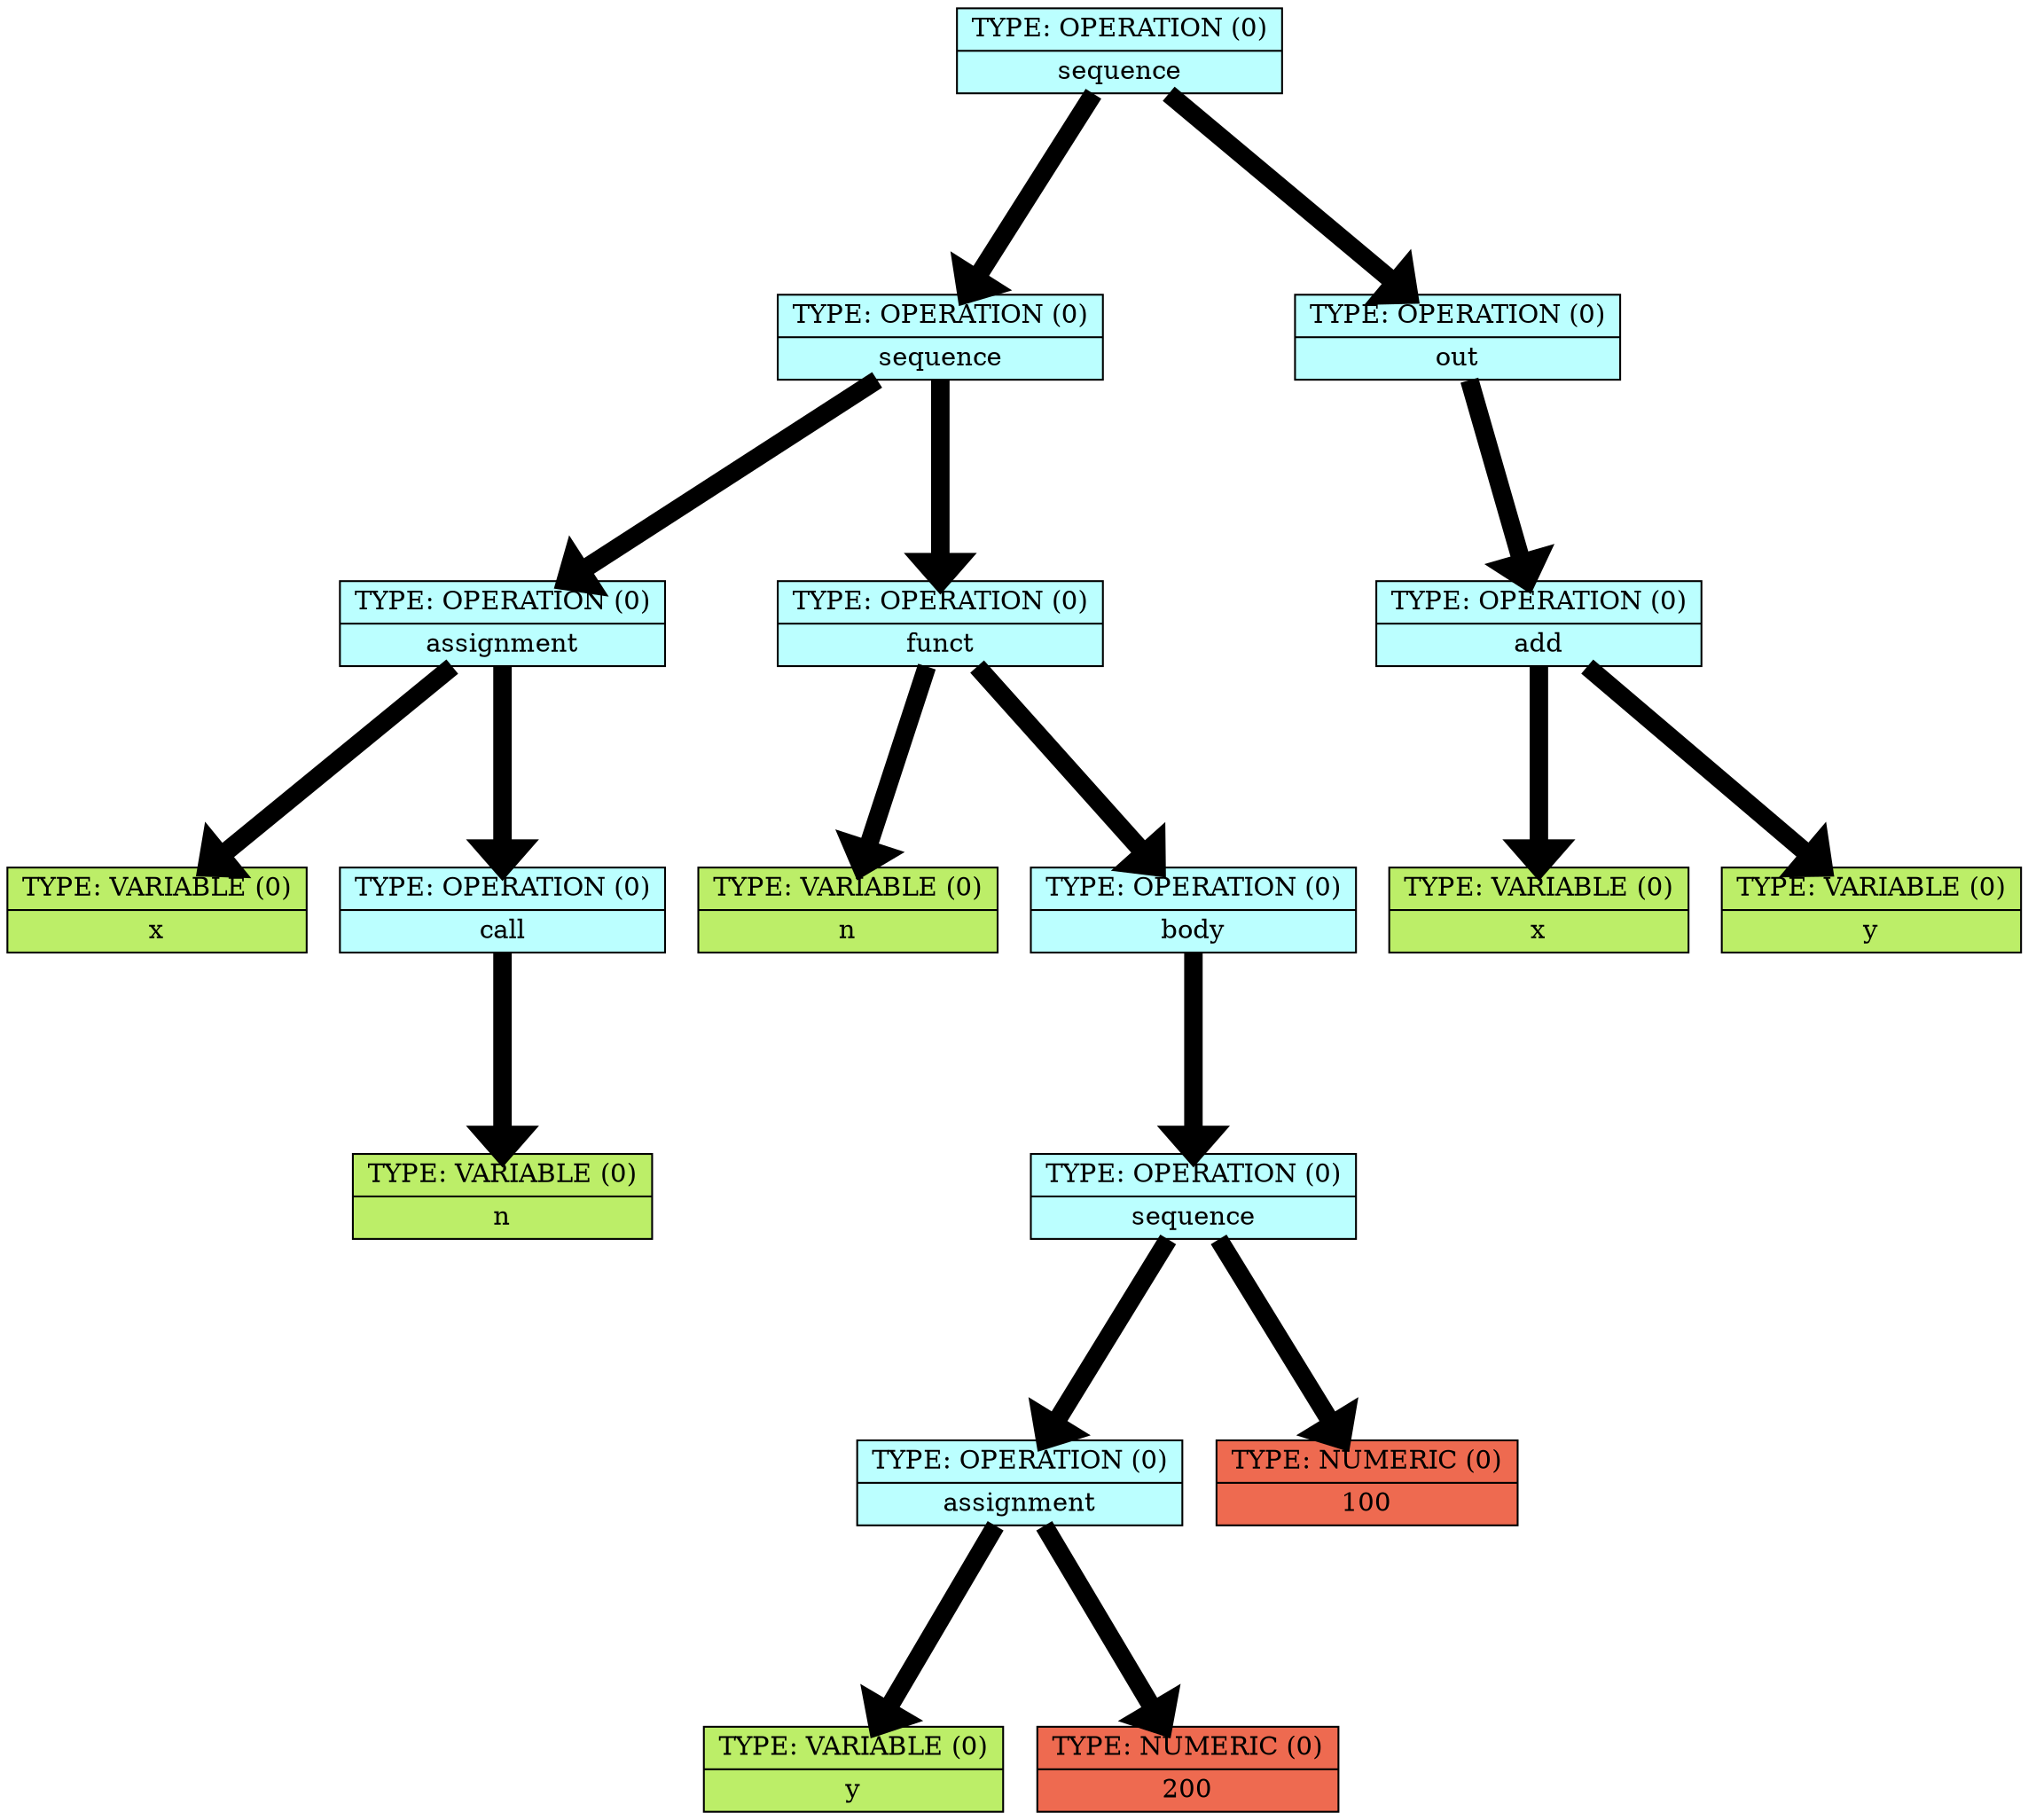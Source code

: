 digraph structs {    
rankdir = TB;        
graph [dpi = 200];   
ranksep = 1.5;       
edge[penwidth = 10]; 
cell0 [style = filled, color = black, shape=record, 
fillcolor = paleturquoise1, label = " { <ptr> TYPE: OPERATION (0) | sequence} " ];                         
cell1 [style = filled, color = black, shape=record, 
fillcolor = paleturquoise1, label = " { <ptr> TYPE: OPERATION (0) | sequence} " ];                         
cell2 [style = filled, color = black, shape=record, 
fillcolor = paleturquoise1, label = " { <ptr> TYPE: OPERATION (0) | assignment} " ];                         
cell3 [style = filled, color = black, shape=record, 
fillcolor = darkolivegreen2, label = " { <ptr> TYPE: VARIABLE (0) | x} " ];                         
cell4 [style = filled, color = black, shape=record, 
fillcolor = paleturquoise1, label = " { <ptr> TYPE: OPERATION (0) | call} " ];                         
cell5 [style = filled, color = black, shape=record, 
fillcolor = darkolivegreen2, label = " { <ptr> TYPE: VARIABLE (0) | n} " ];                         
cell6 [style = filled, color = black, shape=record, 
fillcolor = paleturquoise1, label = " { <ptr> TYPE: OPERATION (0) | funct} " ];                         
cell7 [style = filled, color = black, shape=record, 
fillcolor = darkolivegreen2, label = " { <ptr> TYPE: VARIABLE (0) | n} " ];                         
cell8 [style = filled, color = black, shape=record, 
fillcolor = paleturquoise1, label = " { <ptr> TYPE: OPERATION (0) | body} " ];                         
cell9 [style = filled, color = black, shape=record, 
fillcolor = paleturquoise1, label = " { <ptr> TYPE: OPERATION (0) | sequence} " ];                         
cell10 [style = filled, color = black, shape=record, 
fillcolor = paleturquoise1, label = " { <ptr> TYPE: OPERATION (0) | assignment} " ];                         
cell11 [style = filled, color = black, shape=record, 
fillcolor = darkolivegreen2, label = " { <ptr> TYPE: VARIABLE (0) | y} " ];                         
cell12 [style = filled, color = black, shape=record, 
fillcolor = coral2, label = " { <ptr> TYPE: NUMERIC (0) | 200} " ];                         
cell13 [style = filled, color = black, shape=record, 
fillcolor = coral2, label = " { <ptr> TYPE: NUMERIC (0) | 100} " ];                         
cell14 [style = filled, color = black, shape=record, 
fillcolor = paleturquoise1, label = " { <ptr> TYPE: OPERATION (0) | out} " ];                         
cell15 [style = filled, color = black, shape=record, 
fillcolor = paleturquoise1, label = " { <ptr> TYPE: OPERATION (0) | add} " ];                         
cell16 [style = filled, color = black, shape=record, 
fillcolor = darkolivegreen2, label = " { <ptr> TYPE: VARIABLE (0) | x} " ];                         
cell17 [style = filled, color = black, shape=record, 
fillcolor = darkolivegreen2, label = " { <ptr> TYPE: VARIABLE (0) | y} " ];                         
cell0 -> cell1;
cell1 -> cell2;
cell2 -> cell3;
cell2 -> cell4;
cell4 -> cell5;
cell1 -> cell6;
cell6 -> cell7;
cell6 -> cell8;
cell8 -> cell9;
cell9 -> cell10;
cell10 -> cell11;
cell10 -> cell12;
cell9 -> cell13;
cell0 -> cell14;
cell14 -> cell15;
cell15 -> cell16;
cell15 -> cell17;
}
